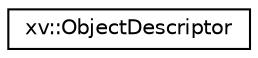 digraph "Graphical Class Hierarchy"
{
 // LATEX_PDF_SIZE
  edge [fontname="Helvetica",fontsize="10",labelfontname="Helvetica",labelfontsize="10"];
  node [fontname="Helvetica",fontsize="10",shape=record];
  rankdir="LR";
  Node0 [label="xv::ObjectDescriptor",height=0.2,width=0.4,color="black", fillcolor="white", style="filled",URL="$structxv_1_1ObjectDescriptor.html",tooltip=" "];
}
